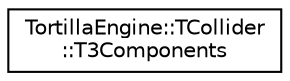 digraph "Graphical Class Hierarchy"
{
 // LATEX_PDF_SIZE
  edge [fontname="Helvetica",fontsize="10",labelfontname="Helvetica",labelfontsize="10"];
  node [fontname="Helvetica",fontsize="10",shape=record];
  rankdir="LR";
  Node0 [label="TortillaEngine::TCollider\l::T3Components",height=0.2,width=0.4,color="black", fillcolor="white", style="filled",URL="$struct_tortilla_engine_1_1_t_collider_1_1_t3_components.html",tooltip="Struct with 3 float components."];
}

